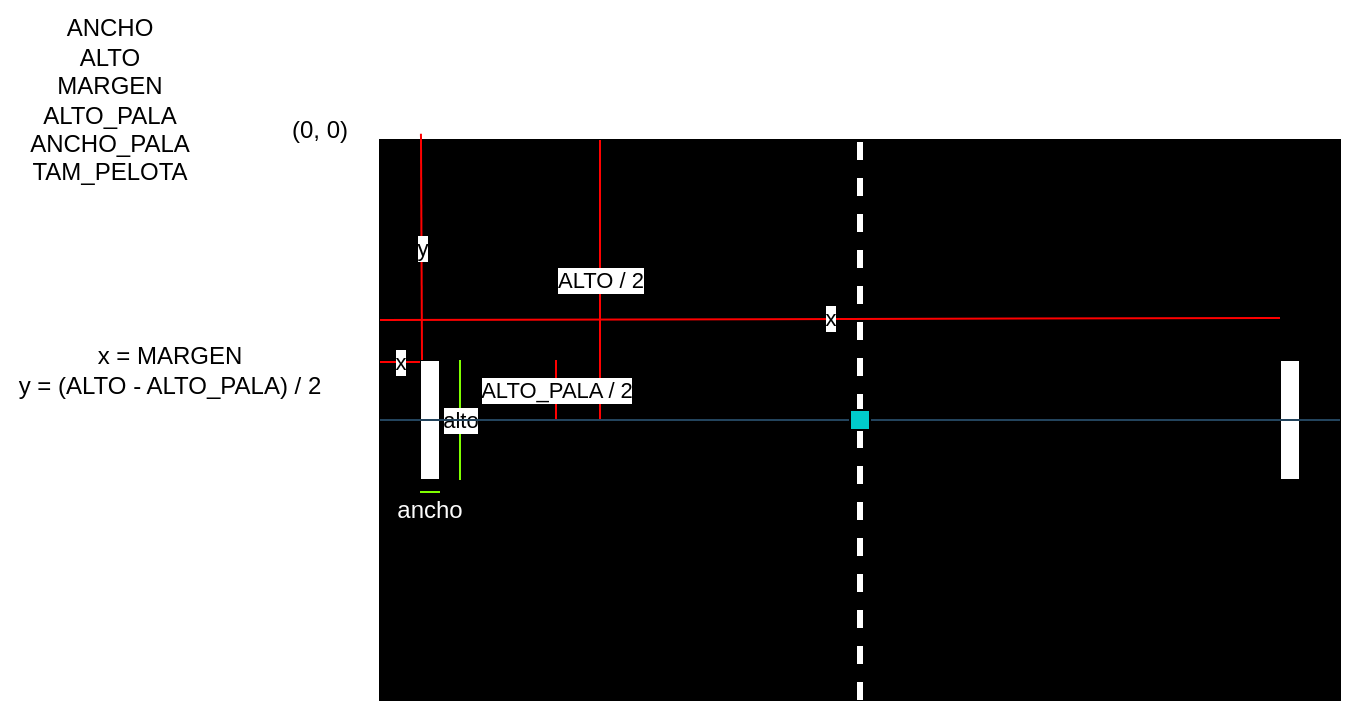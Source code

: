 <mxfile version="26.1.0">
  <diagram name="Página-1" id="7WeVC45Gw0Nk0GlWi-qF">
    <mxGraphModel dx="1247" dy="655" grid="1" gridSize="10" guides="1" tooltips="1" connect="1" arrows="1" fold="1" page="1" pageScale="1" pageWidth="827" pageHeight="1169" math="0" shadow="0">
      <root>
        <mxCell id="0" />
        <mxCell id="1" parent="0" />
        <UserObject label="https://www.pygame.org/docs/" link="https://www.pygame.org/docs/" id="DPCXhWUaLbgaETh_hjV5-1">
          <mxCell style="rounded=0;whiteSpace=wrap;html=1;fillColor=#000000;" vertex="1" parent="1">
            <mxGeometry x="200" y="200" width="480" height="280" as="geometry" />
          </mxCell>
        </UserObject>
        <mxCell id="DPCXhWUaLbgaETh_hjV5-2" value="" style="rounded=0;whiteSpace=wrap;html=1;" vertex="1" parent="1">
          <mxGeometry x="220" y="310" width="10" height="60" as="geometry" />
        </mxCell>
        <mxCell id="DPCXhWUaLbgaETh_hjV5-3" value="" style="rounded=0;whiteSpace=wrap;html=1;" vertex="1" parent="1">
          <mxGeometry x="650" y="310" width="10" height="60" as="geometry" />
        </mxCell>
        <mxCell id="DPCXhWUaLbgaETh_hjV5-4" value="" style="endArrow=none;dashed=1;html=1;rounded=0;" edge="1" parent="1">
          <mxGeometry width="50" height="50" relative="1" as="geometry">
            <mxPoint x="270" y="430" as="sourcePoint" />
            <mxPoint x="320" y="380" as="targetPoint" />
          </mxGeometry>
        </mxCell>
        <mxCell id="DPCXhWUaLbgaETh_hjV5-5" value="" style="endArrow=none;dashed=1;html=1;rounded=0;" edge="1" parent="1">
          <mxGeometry width="50" height="50" relative="1" as="geometry">
            <mxPoint x="270" y="430" as="sourcePoint" />
            <mxPoint x="320" y="380" as="targetPoint" />
          </mxGeometry>
        </mxCell>
        <mxCell id="DPCXhWUaLbgaETh_hjV5-6" value="" style="endArrow=none;dashed=1;html=1;rounded=0;exitX=0.5;exitY=1;exitDx=0;exitDy=0;entryX=0.5;entryY=0;entryDx=0;entryDy=0;strokeWidth=3;strokeColor=light-dark(#ffffff, #ededed);" edge="1" parent="1" source="DPCXhWUaLbgaETh_hjV5-1" target="DPCXhWUaLbgaETh_hjV5-1">
          <mxGeometry width="50" height="50" relative="1" as="geometry">
            <mxPoint x="330" y="130" as="sourcePoint" />
            <mxPoint x="380" y="80" as="targetPoint" />
          </mxGeometry>
        </mxCell>
        <mxCell id="DPCXhWUaLbgaETh_hjV5-7" value="x" style="endArrow=none;html=1;rounded=0;entryX=0;entryY=0.5;entryDx=0;entryDy=0;exitX=0;exitY=0.5;exitDx=0;exitDy=0;strokeColor=light-dark(#ff0000, #ededed);" edge="1" parent="1">
          <mxGeometry width="50" height="50" relative="1" as="geometry">
            <mxPoint x="220" y="311" as="sourcePoint" />
            <mxPoint x="200" y="311" as="targetPoint" />
          </mxGeometry>
        </mxCell>
        <mxCell id="DPCXhWUaLbgaETh_hjV5-8" value="y" style="endArrow=none;html=1;rounded=0;entryX=0.051;entryY=-0.011;entryDx=0;entryDy=0;exitX=0.5;exitY=0;exitDx=0;exitDy=0;strokeColor=light-dark(#ff0000, #ededed);entryPerimeter=0;" edge="1" parent="1">
          <mxGeometry width="50" height="50" relative="1" as="geometry">
            <mxPoint x="221" y="310" as="sourcePoint" />
            <mxPoint x="220.48" y="196.92" as="targetPoint" />
          </mxGeometry>
        </mxCell>
        <mxCell id="DPCXhWUaLbgaETh_hjV5-9" value="alto" style="endArrow=none;html=1;rounded=0;strokeColor=#80FF00;" edge="1" parent="1">
          <mxGeometry width="50" height="50" relative="1" as="geometry">
            <mxPoint x="240" y="370" as="sourcePoint" />
            <mxPoint x="240" y="310" as="targetPoint" />
          </mxGeometry>
        </mxCell>
        <mxCell id="DPCXhWUaLbgaETh_hjV5-10" value="" style="endArrow=none;html=1;rounded=0;strokeColor=#80FF00;" edge="1" parent="1">
          <mxGeometry width="50" height="50" relative="1" as="geometry">
            <mxPoint x="220" y="376" as="sourcePoint" />
            <mxPoint x="230" y="376" as="targetPoint" />
          </mxGeometry>
        </mxCell>
        <mxCell id="DPCXhWUaLbgaETh_hjV5-11" value="ancho" style="text;html=1;align=center;verticalAlign=middle;whiteSpace=wrap;rounded=0;fontColor=#FCFCFC;" vertex="1" parent="1">
          <mxGeometry x="195" y="370" width="60" height="30" as="geometry" />
        </mxCell>
        <mxCell id="DPCXhWUaLbgaETh_hjV5-12" value="(0, 0)" style="text;html=1;align=center;verticalAlign=middle;whiteSpace=wrap;rounded=0;" vertex="1" parent="1">
          <mxGeometry x="140" y="180" width="60" height="30" as="geometry" />
        </mxCell>
        <mxCell id="DPCXhWUaLbgaETh_hjV5-13" value="" style="endArrow=none;html=1;rounded=0;entryX=1;entryY=0.5;entryDx=0;entryDy=0;fontColor=#FFFFCC;strokeColor=#23445d;fillColor=#bac8d3;" edge="1" parent="1" source="DPCXhWUaLbgaETh_hjV5-22" target="DPCXhWUaLbgaETh_hjV5-1">
          <mxGeometry width="50" height="50" relative="1" as="geometry">
            <mxPoint x="200" y="340" as="sourcePoint" />
            <mxPoint x="330" y="100" as="targetPoint" />
          </mxGeometry>
        </mxCell>
        <mxCell id="DPCXhWUaLbgaETh_hjV5-16" value="&lt;div&gt;ANCHO&lt;/div&gt;&lt;div&gt;ALTO&lt;/div&gt;MARGEN&lt;div&gt;ALTO_PALA&lt;/div&gt;&lt;div&gt;ANCHO_PALA&lt;/div&gt;&lt;div&gt;TAM_PELOTA&lt;/div&gt;" style="text;html=1;align=center;verticalAlign=middle;whiteSpace=wrap;rounded=0;" vertex="1" parent="1">
          <mxGeometry x="10" y="130" width="110" height="100" as="geometry" />
        </mxCell>
        <mxCell id="DPCXhWUaLbgaETh_hjV5-17" value="x = MARGEN&lt;div&gt;y = (ALTO - ALTO_PALA) / 2&lt;/div&gt;" style="text;html=1;align=center;verticalAlign=middle;whiteSpace=wrap;rounded=0;" vertex="1" parent="1">
          <mxGeometry x="10" y="300" width="170" height="30" as="geometry" />
        </mxCell>
        <mxCell id="DPCXhWUaLbgaETh_hjV5-18" value="ALTO / 2" style="endArrow=none;html=1;rounded=0;entryX=0.051;entryY=-0.011;entryDx=0;entryDy=0;strokeColor=light-dark(#ff0000, #ededed);entryPerimeter=0;" edge="1" parent="1">
          <mxGeometry width="50" height="50" relative="1" as="geometry">
            <mxPoint x="310" y="340" as="sourcePoint" />
            <mxPoint x="310" y="200.0" as="targetPoint" />
          </mxGeometry>
        </mxCell>
        <mxCell id="DPCXhWUaLbgaETh_hjV5-19" value="ALTO_PALA / 2" style="endArrow=none;html=1;rounded=0;strokeColor=light-dark(#ff0000, #ededed);" edge="1" parent="1">
          <mxGeometry width="50" height="50" relative="1" as="geometry">
            <mxPoint x="288" y="340" as="sourcePoint" />
            <mxPoint x="288" y="310" as="targetPoint" />
          </mxGeometry>
        </mxCell>
        <mxCell id="DPCXhWUaLbgaETh_hjV5-20" value="x" style="endArrow=none;html=1;rounded=0;entryX=0;entryY=0.5;entryDx=0;entryDy=0;strokeColor=light-dark(#ff0000, #ededed);" edge="1" parent="1">
          <mxGeometry width="50" height="50" relative="1" as="geometry">
            <mxPoint x="650" y="289" as="sourcePoint" />
            <mxPoint x="200" y="290" as="targetPoint" />
          </mxGeometry>
        </mxCell>
        <mxCell id="DPCXhWUaLbgaETh_hjV5-23" value="" style="endArrow=none;html=1;rounded=0;entryX=1;entryY=0.5;entryDx=0;entryDy=0;fontColor=#FFFFCC;strokeColor=#23445d;fillColor=#bac8d3;" edge="1" parent="1" target="DPCXhWUaLbgaETh_hjV5-22">
          <mxGeometry width="50" height="50" relative="1" as="geometry">
            <mxPoint x="200" y="340" as="sourcePoint" />
            <mxPoint x="680" y="340" as="targetPoint" />
          </mxGeometry>
        </mxCell>
        <mxCell id="DPCXhWUaLbgaETh_hjV5-22" value="" style="whiteSpace=wrap;html=1;aspect=fixed;fillColor=#00CCCC;" vertex="1" parent="1">
          <mxGeometry x="435" y="335" width="10" height="10" as="geometry" />
        </mxCell>
      </root>
    </mxGraphModel>
  </diagram>
</mxfile>
